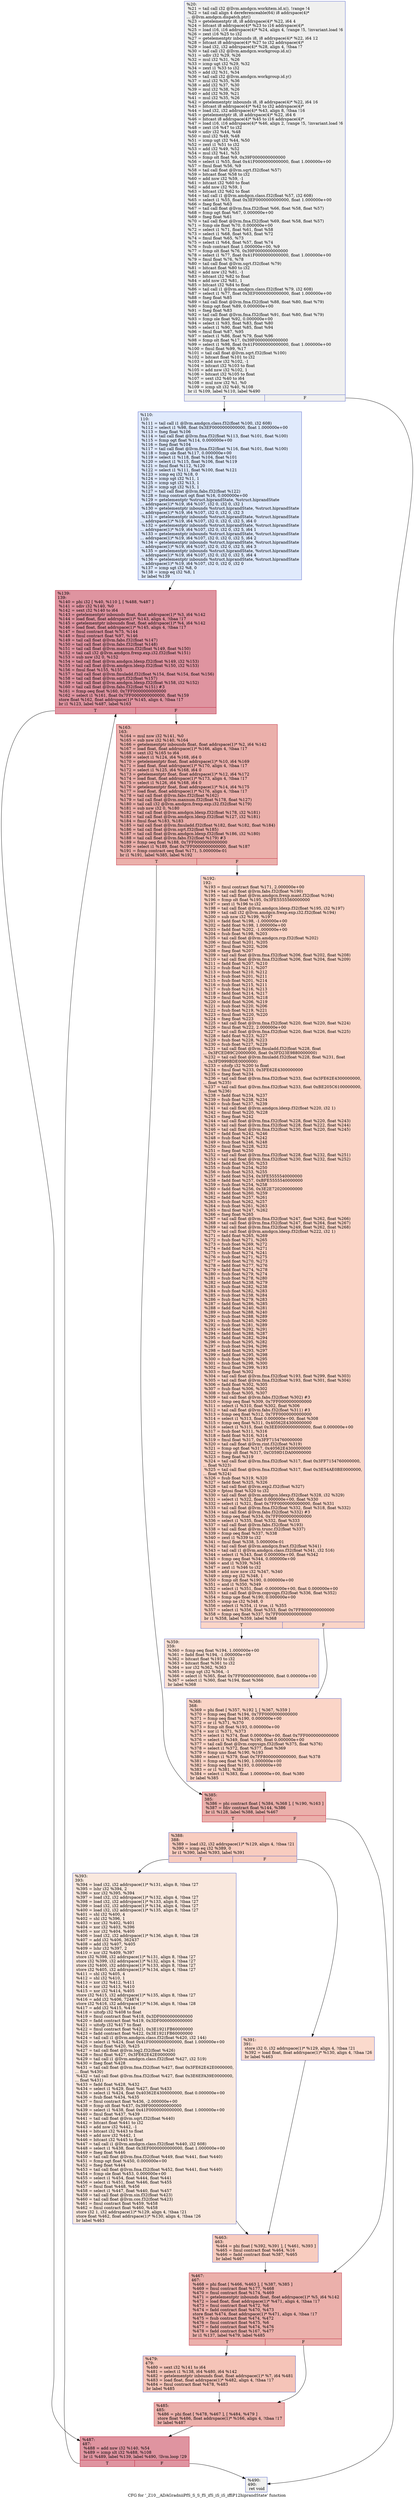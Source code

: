 digraph "CFG for '_Z10__ADAGradniiPfS_S_S_fS_ifS_iS_iS_iffiP12hiprandState' function" {
	label="CFG for '_Z10__ADAGradniiPfS_S_S_fS_ifS_iS_iS_iffiP12hiprandState' function";

	Node0x52861b0 [shape=record,color="#3d50c3ff", style=filled, fillcolor="#dedcdb70",label="{%20:\l  %21 = tail call i32 @llvm.amdgcn.workitem.id.x(), !range !4\l  %22 = tail call align 4 dereferenceable(64) i8 addrspace(4)*\l... @llvm.amdgcn.dispatch.ptr()\l  %23 = getelementptr i8, i8 addrspace(4)* %22, i64 4\l  %24 = bitcast i8 addrspace(4)* %23 to i16 addrspace(4)*\l  %25 = load i16, i16 addrspace(4)* %24, align 4, !range !5, !invariant.load !6\l  %26 = zext i16 %25 to i32\l  %27 = getelementptr inbounds i8, i8 addrspace(4)* %22, i64 12\l  %28 = bitcast i8 addrspace(4)* %27 to i32 addrspace(4)*\l  %29 = load i32, i32 addrspace(4)* %28, align 4, !tbaa !7\l  %30 = tail call i32 @llvm.amdgcn.workgroup.id.x()\l  %31 = udiv i32 %29, %26\l  %32 = mul i32 %31, %26\l  %33 = icmp ugt i32 %29, %32\l  %34 = zext i1 %33 to i32\l  %35 = add i32 %31, %34\l  %36 = tail call i32 @llvm.amdgcn.workgroup.id.y()\l  %37 = mul i32 %35, %36\l  %38 = add i32 %37, %30\l  %39 = mul i32 %38, %26\l  %40 = add i32 %39, %21\l  %41 = mul i32 %35, %26\l  %42 = getelementptr inbounds i8, i8 addrspace(4)* %22, i64 16\l  %43 = bitcast i8 addrspace(4)* %42 to i32 addrspace(4)*\l  %44 = load i32, i32 addrspace(4)* %43, align 8, !tbaa !16\l  %45 = getelementptr i8, i8 addrspace(4)* %22, i64 6\l  %46 = bitcast i8 addrspace(4)* %45 to i16 addrspace(4)*\l  %47 = load i16, i16 addrspace(4)* %46, align 2, !range !5, !invariant.load !6\l  %48 = zext i16 %47 to i32\l  %49 = udiv i32 %44, %48\l  %50 = mul i32 %49, %48\l  %51 = icmp ugt i32 %44, %50\l  %52 = zext i1 %51 to i32\l  %53 = add i32 %49, %52\l  %54 = mul i32 %41, %53\l  %55 = fcmp olt float %9, 0x39F0000000000000\l  %56 = select i1 %55, float 0x41F0000000000000, float 1.000000e+00\l  %57 = fmul float %56, %9\l  %58 = tail call float @llvm.sqrt.f32(float %57)\l  %59 = bitcast float %58 to i32\l  %60 = add nsw i32 %59, -1\l  %61 = bitcast i32 %60 to float\l  %62 = add nsw i32 %59, 1\l  %63 = bitcast i32 %62 to float\l  %64 = tail call i1 @llvm.amdgcn.class.f32(float %57, i32 608)\l  %65 = select i1 %55, float 0x3EF0000000000000, float 1.000000e+00\l  %66 = fneg float %63\l  %67 = tail call float @llvm.fma.f32(float %66, float %58, float %57)\l  %68 = fcmp ogt float %67, 0.000000e+00\l  %69 = fneg float %61\l  %70 = tail call float @llvm.fma.f32(float %69, float %58, float %57)\l  %71 = fcmp ole float %70, 0.000000e+00\l  %72 = select i1 %71, float %61, float %58\l  %73 = select i1 %68, float %63, float %72\l  %74 = fmul float %65, %73\l  %75 = select i1 %64, float %57, float %74\l  %76 = fsub contract float 1.000000e+00, %9\l  %77 = fcmp olt float %76, 0x39F0000000000000\l  %78 = select i1 %77, float 0x41F0000000000000, float 1.000000e+00\l  %79 = fmul float %76, %78\l  %80 = tail call float @llvm.sqrt.f32(float %79)\l  %81 = bitcast float %80 to i32\l  %82 = add nsw i32 %81, -1\l  %83 = bitcast i32 %82 to float\l  %84 = add nsw i32 %81, 1\l  %85 = bitcast i32 %84 to float\l  %86 = tail call i1 @llvm.amdgcn.class.f32(float %79, i32 608)\l  %87 = select i1 %77, float 0x3EF0000000000000, float 1.000000e+00\l  %88 = fneg float %85\l  %89 = tail call float @llvm.fma.f32(float %88, float %80, float %79)\l  %90 = fcmp ogt float %89, 0.000000e+00\l  %91 = fneg float %83\l  %92 = tail call float @llvm.fma.f32(float %91, float %80, float %79)\l  %93 = fcmp ole float %92, 0.000000e+00\l  %94 = select i1 %93, float %83, float %80\l  %95 = select i1 %90, float %85, float %94\l  %96 = fmul float %87, %95\l  %97 = select i1 %86, float %79, float %96\l  %98 = fcmp olt float %17, 0x39F0000000000000\l  %99 = select i1 %98, float 0x41F0000000000000, float 1.000000e+00\l  %100 = fmul float %99, %17\l  %101 = tail call float @llvm.sqrt.f32(float %100)\l  %102 = bitcast float %101 to i32\l  %103 = add nsw i32 %102, -1\l  %104 = bitcast i32 %103 to float\l  %105 = add nsw i32 %102, 1\l  %106 = bitcast i32 %105 to float\l  %107 = sext i32 %40 to i64\l  %108 = mul nsw i32 %1, %0\l  %109 = icmp slt i32 %40, %108\l  br i1 %109, label %110, label %490\l|{<s0>T|<s1>F}}"];
	Node0x52861b0:s0 -> Node0x528e340;
	Node0x52861b0:s1 -> Node0x528e390;
	Node0x528e340 [shape=record,color="#3d50c3ff", style=filled, fillcolor="#b9d0f970",label="{%110:\l110:                                              \l  %111 = tail call i1 @llvm.amdgcn.class.f32(float %100, i32 608)\l  %112 = select i1 %98, float 0x3EF0000000000000, float 1.000000e+00\l  %113 = fneg float %106\l  %114 = tail call float @llvm.fma.f32(float %113, float %101, float %100)\l  %115 = fcmp ogt float %114, 0.000000e+00\l  %116 = fneg float %104\l  %117 = tail call float @llvm.fma.f32(float %116, float %101, float %100)\l  %118 = fcmp ole float %117, 0.000000e+00\l  %119 = select i1 %118, float %104, float %101\l  %120 = select i1 %115, float %106, float %119\l  %121 = fmul float %112, %120\l  %122 = select i1 %111, float %100, float %121\l  %123 = icmp eq i32 %18, 0\l  %124 = icmp sgt i32 %11, 1\l  %125 = icmp sgt i32 %13, 1\l  %126 = icmp sgt i32 %15, 1\l  %127 = tail call float @llvm.fabs.f32(float %122)\l  %128 = fcmp contract ogt float %16, 0.000000e+00\l  %129 = getelementptr %struct.hiprandState, %struct.hiprandState\l... addrspace(1)* %19, i64 %107, i32 0, i32 0, i32 1\l  %130 = getelementptr inbounds %struct.hiprandState, %struct.hiprandState\l... addrspace(1)* %19, i64 %107, i32 0, i32 0, i32 3\l  %131 = getelementptr inbounds %struct.hiprandState, %struct.hiprandState\l... addrspace(1)* %19, i64 %107, i32 0, i32 0, i32 5, i64 0\l  %132 = getelementptr inbounds %struct.hiprandState, %struct.hiprandState\l... addrspace(1)* %19, i64 %107, i32 0, i32 0, i32 5, i64 1\l  %133 = getelementptr inbounds %struct.hiprandState, %struct.hiprandState\l... addrspace(1)* %19, i64 %107, i32 0, i32 0, i32 5, i64 2\l  %134 = getelementptr inbounds %struct.hiprandState, %struct.hiprandState\l... addrspace(1)* %19, i64 %107, i32 0, i32 0, i32 5, i64 3\l  %135 = getelementptr inbounds %struct.hiprandState, %struct.hiprandState\l... addrspace(1)* %19, i64 %107, i32 0, i32 0, i32 5, i64 4\l  %136 = getelementptr inbounds %struct.hiprandState, %struct.hiprandState\l... addrspace(1)* %19, i64 %107, i32 0, i32 0, i32 0\l  %137 = icmp sgt i32 %8, 0\l  %138 = icmp eq i32 %8, 1\l  br label %139\l}"];
	Node0x528e340 -> Node0x5290120;
	Node0x5290120 [shape=record,color="#b70d28ff", style=filled, fillcolor="#b70d2870",label="{%139:\l139:                                              \l  %140 = phi i32 [ %40, %110 ], [ %488, %487 ]\l  %141 = sdiv i32 %140, %0\l  %142 = sext i32 %140 to i64\l  %143 = getelementptr inbounds float, float addrspace(1)* %3, i64 %142\l  %144 = load float, float addrspace(1)* %143, align 4, !tbaa !17\l  %145 = getelementptr inbounds float, float addrspace(1)* %4, i64 %142\l  %146 = load float, float addrspace(1)* %145, align 4, !tbaa !17\l  %147 = fmul contract float %75, %144\l  %148 = fmul contract float %97, %146\l  %149 = tail call float @llvm.fabs.f32(float %147)\l  %150 = tail call float @llvm.fabs.f32(float %148)\l  %151 = tail call float @llvm.maxnum.f32(float %149, float %150)\l  %152 = tail call i32 @llvm.amdgcn.frexp.exp.i32.f32(float %151)\l  %153 = sub nsw i32 0, %152\l  %154 = tail call float @llvm.amdgcn.ldexp.f32(float %149, i32 %153)\l  %155 = tail call float @llvm.amdgcn.ldexp.f32(float %150, i32 %153)\l  %156 = fmul float %155, %155\l  %157 = tail call float @llvm.fmuladd.f32(float %154, float %154, float %156)\l  %158 = tail call float @llvm.sqrt.f32(float %157)\l  %159 = tail call float @llvm.amdgcn.ldexp.f32(float %158, i32 %152)\l  %160 = tail call float @llvm.fabs.f32(float %151) #3\l  %161 = fcmp oeq float %160, 0x7FF0000000000000\l  %162 = select i1 %161, float 0x7FF0000000000000, float %159\l  store float %162, float addrspace(1)* %145, align 4, !tbaa !17\l  br i1 %123, label %487, label %163\l|{<s0>T|<s1>F}}"];
	Node0x5290120:s0 -> Node0x5290250;
	Node0x5290120:s1 -> Node0x52921e0;
	Node0x52921e0 [shape=record,color="#b70d28ff", style=filled, fillcolor="#d24b4070",label="{%163:\l163:                                              \l  %164 = mul nsw i32 %141, %0\l  %165 = sub nsw i32 %140, %164\l  %166 = getelementptr inbounds float, float addrspace(1)* %2, i64 %142\l  %167 = load float, float addrspace(1)* %166, align 4, !tbaa !17\l  %168 = sext i32 %165 to i64\l  %169 = select i1 %124, i64 %168, i64 0\l  %170 = getelementptr float, float addrspace(1)* %10, i64 %169\l  %171 = load float, float addrspace(1)* %170, align 4, !tbaa !17\l  %172 = select i1 %125, i64 %168, i64 0\l  %173 = getelementptr float, float addrspace(1)* %12, i64 %172\l  %174 = load float, float addrspace(1)* %173, align 4, !tbaa !17\l  %175 = select i1 %126, i64 %168, i64 0\l  %176 = getelementptr float, float addrspace(1)* %14, i64 %175\l  %177 = load float, float addrspace(1)* %176, align 4, !tbaa !17\l  %178 = tail call float @llvm.fabs.f32(float %162)\l  %179 = tail call float @llvm.maxnum.f32(float %178, float %127)\l  %180 = tail call i32 @llvm.amdgcn.frexp.exp.i32.f32(float %179)\l  %181 = sub nsw i32 0, %180\l  %182 = tail call float @llvm.amdgcn.ldexp.f32(float %178, i32 %181)\l  %183 = tail call float @llvm.amdgcn.ldexp.f32(float %127, i32 %181)\l  %184 = fmul float %183, %183\l  %185 = tail call float @llvm.fmuladd.f32(float %182, float %182, float %184)\l  %186 = tail call float @llvm.sqrt.f32(float %185)\l  %187 = tail call float @llvm.amdgcn.ldexp.f32(float %186, i32 %180)\l  %188 = tail call float @llvm.fabs.f32(float %179) #3\l  %189 = fcmp oeq float %188, 0x7FF0000000000000\l  %190 = select i1 %189, float 0x7FF0000000000000, float %187\l  %191 = fcmp contract oeq float %171, 5.000000e-01\l  br i1 %191, label %385, label %192\l|{<s0>T|<s1>F}}"];
	Node0x52921e0:s0 -> Node0x5293780;
	Node0x52921e0:s1 -> Node0x52937d0;
	Node0x52937d0 [shape=record,color="#3d50c3ff", style=filled, fillcolor="#f5a08170",label="{%192:\l192:                                              \l  %193 = fmul contract float %171, 2.000000e+00\l  %194 = tail call float @llvm.fabs.f32(float %190)\l  %195 = tail call float @llvm.amdgcn.frexp.mant.f32(float %194)\l  %196 = fcmp olt float %195, 0x3FE5555560000000\l  %197 = zext i1 %196 to i32\l  %198 = tail call float @llvm.amdgcn.ldexp.f32(float %195, i32 %197)\l  %199 = tail call i32 @llvm.amdgcn.frexp.exp.i32.f32(float %194)\l  %200 = sub nsw i32 %199, %197\l  %201 = fadd float %198, -1.000000e+00\l  %202 = fadd float %198, 1.000000e+00\l  %203 = fadd float %202, -1.000000e+00\l  %204 = fsub float %198, %203\l  %205 = tail call float @llvm.amdgcn.rcp.f32(float %202)\l  %206 = fmul float %201, %205\l  %207 = fmul float %202, %206\l  %208 = fneg float %207\l  %209 = tail call float @llvm.fma.f32(float %206, float %202, float %208)\l  %210 = tail call float @llvm.fma.f32(float %206, float %204, float %209)\l  %211 = fadd float %207, %210\l  %212 = fsub float %211, %207\l  %213 = fsub float %210, %212\l  %214 = fsub float %201, %211\l  %215 = fsub float %201, %214\l  %216 = fsub float %215, %211\l  %217 = fsub float %216, %213\l  %218 = fadd float %214, %217\l  %219 = fmul float %205, %218\l  %220 = fadd float %206, %219\l  %221 = fsub float %220, %206\l  %222 = fsub float %219, %221\l  %223 = fmul float %220, %220\l  %224 = fneg float %223\l  %225 = tail call float @llvm.fma.f32(float %220, float %220, float %224)\l  %226 = fmul float %222, 2.000000e+00\l  %227 = tail call float @llvm.fma.f32(float %220, float %226, float %225)\l  %228 = fadd float %223, %227\l  %229 = fsub float %228, %223\l  %230 = fsub float %227, %229\l  %231 = tail call float @llvm.fmuladd.f32(float %228, float\l... 0x3FCED89C20000000, float 0x3FD23E9880000000)\l  %232 = tail call float @llvm.fmuladd.f32(float %228, float %231, float\l... 0x3FD999BDE0000000)\l  %233 = sitofp i32 %200 to float\l  %234 = fmul float %233, 0x3FE62E4300000000\l  %235 = fneg float %234\l  %236 = tail call float @llvm.fma.f32(float %233, float 0x3FE62E4300000000,\l... float %235)\l  %237 = tail call float @llvm.fma.f32(float %233, float 0xBE205C6100000000,\l... float %236)\l  %238 = fadd float %234, %237\l  %239 = fsub float %238, %234\l  %240 = fsub float %237, %239\l  %241 = tail call float @llvm.amdgcn.ldexp.f32(float %220, i32 1)\l  %242 = fmul float %220, %228\l  %243 = fneg float %242\l  %244 = tail call float @llvm.fma.f32(float %228, float %220, float %243)\l  %245 = tail call float @llvm.fma.f32(float %228, float %222, float %244)\l  %246 = tail call float @llvm.fma.f32(float %230, float %220, float %245)\l  %247 = fadd float %242, %246\l  %248 = fsub float %247, %242\l  %249 = fsub float %246, %248\l  %250 = fmul float %228, %232\l  %251 = fneg float %250\l  %252 = tail call float @llvm.fma.f32(float %228, float %232, float %251)\l  %253 = tail call float @llvm.fma.f32(float %230, float %232, float %252)\l  %254 = fadd float %250, %253\l  %255 = fsub float %254, %250\l  %256 = fsub float %253, %255\l  %257 = fadd float %254, 0x3FE5555540000000\l  %258 = fadd float %257, 0xBFE5555540000000\l  %259 = fsub float %254, %258\l  %260 = fadd float %256, 0x3E2E720200000000\l  %261 = fadd float %260, %259\l  %262 = fadd float %257, %261\l  %263 = fsub float %262, %257\l  %264 = fsub float %261, %263\l  %265 = fmul float %247, %262\l  %266 = fneg float %265\l  %267 = tail call float @llvm.fma.f32(float %247, float %262, float %266)\l  %268 = tail call float @llvm.fma.f32(float %247, float %264, float %267)\l  %269 = tail call float @llvm.fma.f32(float %249, float %262, float %268)\l  %270 = tail call float @llvm.amdgcn.ldexp.f32(float %222, i32 1)\l  %271 = fadd float %265, %269\l  %272 = fsub float %271, %265\l  %273 = fsub float %269, %272\l  %274 = fadd float %241, %271\l  %275 = fsub float %274, %241\l  %276 = fsub float %271, %275\l  %277 = fadd float %270, %273\l  %278 = fadd float %277, %276\l  %279 = fadd float %274, %278\l  %280 = fsub float %279, %274\l  %281 = fsub float %278, %280\l  %282 = fadd float %238, %279\l  %283 = fsub float %282, %238\l  %284 = fsub float %282, %283\l  %285 = fsub float %238, %284\l  %286 = fsub float %279, %283\l  %287 = fadd float %286, %285\l  %288 = fadd float %240, %281\l  %289 = fsub float %288, %240\l  %290 = fsub float %288, %289\l  %291 = fsub float %240, %290\l  %292 = fsub float %281, %289\l  %293 = fadd float %292, %291\l  %294 = fadd float %288, %287\l  %295 = fadd float %282, %294\l  %296 = fsub float %295, %282\l  %297 = fsub float %294, %296\l  %298 = fadd float %293, %297\l  %299 = fadd float %295, %298\l  %300 = fsub float %299, %295\l  %301 = fsub float %298, %300\l  %302 = fmul float %299, %193\l  %303 = fneg float %302\l  %304 = tail call float @llvm.fma.f32(float %193, float %299, float %303)\l  %305 = tail call float @llvm.fma.f32(float %193, float %301, float %304)\l  %306 = fadd float %302, %305\l  %307 = fsub float %306, %302\l  %308 = fsub float %305, %307\l  %309 = tail call float @llvm.fabs.f32(float %302) #3\l  %310 = fcmp oeq float %309, 0x7FF0000000000000\l  %311 = select i1 %310, float %302, float %306\l  %312 = tail call float @llvm.fabs.f32(float %311) #3\l  %313 = fcmp oeq float %312, 0x7FF0000000000000\l  %314 = select i1 %313, float 0.000000e+00, float %308\l  %315 = fcmp oeq float %311, 0x40562E4300000000\l  %316 = select i1 %315, float 0x3EE0000000000000, float 0.000000e+00\l  %317 = fsub float %311, %316\l  %318 = fadd float %316, %314\l  %319 = fmul float %317, 0x3FF7154760000000\l  %320 = tail call float @llvm.rint.f32(float %319)\l  %321 = fcmp ogt float %317, 0x40562E4300000000\l  %322 = fcmp olt float %317, 0xC059D1DA00000000\l  %323 = fneg float %319\l  %324 = tail call float @llvm.fma.f32(float %317, float 0x3FF7154760000000,\l... float %323)\l  %325 = tail call float @llvm.fma.f32(float %317, float 0x3E54AE0BE0000000,\l... float %324)\l  %326 = fsub float %319, %320\l  %327 = fadd float %325, %326\l  %328 = tail call float @llvm.exp2.f32(float %327)\l  %329 = fptosi float %320 to i32\l  %330 = tail call float @llvm.amdgcn.ldexp.f32(float %328, i32 %329)\l  %331 = select i1 %322, float 0.000000e+00, float %330\l  %332 = select i1 %321, float 0x7FF0000000000000, float %331\l  %333 = tail call float @llvm.fma.f32(float %332, float %318, float %332)\l  %334 = tail call float @llvm.fabs.f32(float %332) #3\l  %335 = fcmp oeq float %334, 0x7FF0000000000000\l  %336 = select i1 %335, float %332, float %333\l  %337 = tail call float @llvm.fabs.f32(float %193)\l  %338 = tail call float @llvm.trunc.f32(float %337)\l  %339 = fcmp oeq float %337, %338\l  %340 = zext i1 %339 to i32\l  %341 = fmul float %338, 5.000000e-01\l  %342 = tail call float @llvm.amdgcn.fract.f32(float %341)\l  %343 = tail call i1 @llvm.amdgcn.class.f32(float %341, i32 516)\l  %344 = select i1 %343, float 0.000000e+00, float %342\l  %345 = fcmp oeq float %344, 0.000000e+00\l  %346 = and i1 %339, %345\l  %347 = zext i1 %346 to i32\l  %348 = add nuw nsw i32 %347, %340\l  %349 = icmp eq i32 %348, 1\l  %350 = fcmp olt float %190, 0.000000e+00\l  %351 = and i1 %350, %349\l  %352 = select i1 %351, float -0.000000e+00, float 0.000000e+00\l  %353 = tail call float @llvm.copysign.f32(float %336, float %352)\l  %354 = fcmp uge float %190, 0.000000e+00\l  %355 = icmp ne i32 %348, 0\l  %356 = select i1 %354, i1 true, i1 %355\l  %357 = select i1 %356, float %353, float 0x7FF8000000000000\l  %358 = fcmp oeq float %337, 0x7FF0000000000000\l  br i1 %358, label %359, label %368\l|{<s0>T|<s1>F}}"];
	Node0x52937d0:s0 -> Node0x529c010;
	Node0x52937d0:s1 -> Node0x529c0a0;
	Node0x529c010 [shape=record,color="#3d50c3ff", style=filled, fillcolor="#f7bca170",label="{%359:\l359:                                              \l  %360 = fcmp oeq float %194, 1.000000e+00\l  %361 = fadd float %194, -1.000000e+00\l  %362 = bitcast float %193 to i32\l  %363 = bitcast float %361 to i32\l  %364 = xor i32 %362, %363\l  %365 = icmp sgt i32 %364, -1\l  %366 = select i1 %365, float 0x7FF0000000000000, float 0.000000e+00\l  %367 = select i1 %360, float %194, float %366\l  br label %368\l}"];
	Node0x529c010 -> Node0x529c0a0;
	Node0x529c0a0 [shape=record,color="#3d50c3ff", style=filled, fillcolor="#f5a08170",label="{%368:\l368:                                              \l  %369 = phi float [ %357, %192 ], [ %367, %359 ]\l  %370 = fcmp oeq float %194, 0x7FF0000000000000\l  %371 = fcmp oeq float %190, 0.000000e+00\l  %372 = or i1 %371, %370\l  %373 = fcmp olt float %193, 0.000000e+00\l  %374 = xor i1 %371, %373\l  %375 = select i1 %374, float 0.000000e+00, float 0x7FF0000000000000\l  %376 = select i1 %349, float %190, float 0.000000e+00\l  %377 = tail call float @llvm.copysign.f32(float %375, float %376)\l  %378 = select i1 %372, float %377, float %369\l  %379 = fcmp uno float %190, %193\l  %380 = select i1 %379, float 0x7FF8000000000000, float %378\l  %381 = fcmp oeq float %190, 1.000000e+00\l  %382 = fcmp oeq float %193, 0.000000e+00\l  %383 = or i1 %381, %382\l  %384 = select i1 %383, float 1.000000e+00, float %380\l  br label %385\l}"];
	Node0x529c0a0 -> Node0x5293780;
	Node0x5293780 [shape=record,color="#b70d28ff", style=filled, fillcolor="#d24b4070",label="{%385:\l385:                                              \l  %386 = phi contract float [ %384, %368 ], [ %190, %163 ]\l  %387 = fdiv contract float %144, %386\l  br i1 %128, label %388, label %467\l|{<s0>T|<s1>F}}"];
	Node0x5293780:s0 -> Node0x529d2c0;
	Node0x5293780:s1 -> Node0x529d310;
	Node0x529d2c0 [shape=record,color="#3d50c3ff", style=filled, fillcolor="#f08b6e70",label="{%388:\l388:                                              \l  %389 = load i32, i32 addrspace(1)* %129, align 4, !tbaa !21\l  %390 = icmp eq i32 %389, 0\l  br i1 %390, label %393, label %391\l|{<s0>T|<s1>F}}"];
	Node0x529d2c0:s0 -> Node0x529d640;
	Node0x529d2c0:s1 -> Node0x529d6d0;
	Node0x529d6d0 [shape=record,color="#3d50c3ff", style=filled, fillcolor="#f7ac8e70",label="{%391:\l391:                                              \l  store i32 0, i32 addrspace(1)* %129, align 4, !tbaa !21\l  %392 = load float, float addrspace(1)* %130, align 4, !tbaa !26\l  br label %463\l}"];
	Node0x529d6d0 -> Node0x529e020;
	Node0x529d640 [shape=record,color="#3d50c3ff", style=filled, fillcolor="#f2cab570",label="{%393:\l393:                                              \l  %394 = load i32, i32 addrspace(1)* %131, align 8, !tbaa !27\l  %395 = lshr i32 %394, 2\l  %396 = xor i32 %395, %394\l  %397 = load i32, i32 addrspace(1)* %132, align 4, !tbaa !27\l  %398 = load i32, i32 addrspace(1)* %133, align 8, !tbaa !27\l  %399 = load i32, i32 addrspace(1)* %134, align 4, !tbaa !27\l  %400 = load i32, i32 addrspace(1)* %135, align 8, !tbaa !27\l  %401 = shl i32 %400, 4\l  %402 = shl i32 %396, 1\l  %403 = xor i32 %402, %401\l  %404 = xor i32 %403, %396\l  %405 = xor i32 %404, %400\l  %406 = load i32, i32 addrspace(1)* %136, align 8, !tbaa !28\l  %407 = add i32 %406, 362437\l  %408 = add i32 %407, %405\l  %409 = lshr i32 %397, 2\l  %410 = xor i32 %409, %397\l  store i32 %398, i32 addrspace(1)* %131, align 8, !tbaa !27\l  store i32 %399, i32 addrspace(1)* %132, align 4, !tbaa !27\l  store i32 %400, i32 addrspace(1)* %133, align 8, !tbaa !27\l  store i32 %405, i32 addrspace(1)* %134, align 4, !tbaa !27\l  %411 = shl i32 %405, 4\l  %412 = shl i32 %410, 1\l  %413 = xor i32 %412, %411\l  %414 = xor i32 %413, %410\l  %415 = xor i32 %414, %405\l  store i32 %415, i32 addrspace(1)* %135, align 8, !tbaa !27\l  %416 = add i32 %406, 724874\l  store i32 %416, i32 addrspace(1)* %136, align 8, !tbaa !28\l  %417 = add i32 %415, %416\l  %418 = uitofp i32 %408 to float\l  %419 = fmul contract float %418, 0x3DF0000000000000\l  %420 = fadd contract float %419, 0x3DF0000000000000\l  %421 = uitofp i32 %417 to float\l  %422 = fmul contract float %421, 0x3E1921FB60000000\l  %423 = fadd contract float %422, 0x3E1921FB60000000\l  %424 = tail call i1 @llvm.amdgcn.class.f32(float %420, i32 144)\l  %425 = select i1 %424, float 0x41F0000000000000, float 1.000000e+00\l  %426 = fmul float %420, %425\l  %427 = tail call float @llvm.log2.f32(float %426)\l  %428 = fmul float %427, 0x3FE62E42E0000000\l  %429 = tail call i1 @llvm.amdgcn.class.f32(float %427, i32 519)\l  %430 = fneg float %428\l  %431 = tail call float @llvm.fma.f32(float %427, float 0x3FE62E42E0000000,\l... float %430)\l  %432 = tail call float @llvm.fma.f32(float %427, float 0x3E6EFA39E0000000,\l... float %431)\l  %433 = fadd float %428, %432\l  %434 = select i1 %429, float %427, float %433\l  %435 = select i1 %424, float 0x40362E4300000000, float 0.000000e+00\l  %436 = fsub float %434, %435\l  %437 = fmul contract float %436, -2.000000e+00\l  %438 = fcmp olt float %437, 0x39F0000000000000\l  %439 = select i1 %438, float 0x41F0000000000000, float 1.000000e+00\l  %440 = fmul float %437, %439\l  %441 = tail call float @llvm.sqrt.f32(float %440)\l  %442 = bitcast float %441 to i32\l  %443 = add nsw i32 %442, -1\l  %444 = bitcast i32 %443 to float\l  %445 = add nsw i32 %442, 1\l  %446 = bitcast i32 %445 to float\l  %447 = tail call i1 @llvm.amdgcn.class.f32(float %440, i32 608)\l  %448 = select i1 %438, float 0x3EF0000000000000, float 1.000000e+00\l  %449 = fneg float %446\l  %450 = tail call float @llvm.fma.f32(float %449, float %441, float %440)\l  %451 = fcmp ogt float %450, 0.000000e+00\l  %452 = fneg float %444\l  %453 = tail call float @llvm.fma.f32(float %452, float %441, float %440)\l  %454 = fcmp ole float %453, 0.000000e+00\l  %455 = select i1 %454, float %444, float %441\l  %456 = select i1 %451, float %446, float %455\l  %457 = fmul float %448, %456\l  %458 = select i1 %447, float %440, float %457\l  %459 = tail call float @llvm.sin.f32(float %423)\l  %460 = tail call float @llvm.cos.f32(float %423)\l  %461 = fmul contract float %459, %458\l  %462 = fmul contract float %460, %458\l  store i32 1, i32 addrspace(1)* %129, align 4, !tbaa !21\l  store float %462, float addrspace(1)* %130, align 4, !tbaa !26\l  br label %463\l}"];
	Node0x529d640 -> Node0x529e020;
	Node0x529e020 [shape=record,color="#3d50c3ff", style=filled, fillcolor="#f08b6e70",label="{%463:\l463:                                              \l  %464 = phi float [ %392, %391 ], [ %461, %393 ]\l  %465 = fmul contract float %464, %16\l  %466 = fadd contract float %387, %465\l  br label %467\l}"];
	Node0x529e020 -> Node0x529d310;
	Node0x529d310 [shape=record,color="#b70d28ff", style=filled, fillcolor="#d24b4070",label="{%467:\l467:                                              \l  %468 = phi float [ %466, %463 ], [ %387, %385 ]\l  %469 = fmul contract float %177, %468\l  %470 = fmul contract float %174, %469\l  %471 = getelementptr inbounds float, float addrspace(1)* %5, i64 %142\l  %472 = load float, float addrspace(1)* %471, align 4, !tbaa !17\l  %473 = fmul contract float %472, %6\l  %474 = fadd contract float %470, %473\l  store float %474, float addrspace(1)* %471, align 4, !tbaa !17\l  %475 = fsub contract float %474, %472\l  %476 = fmul contract float %475, %6\l  %477 = fadd contract float %474, %476\l  %478 = fadd contract float %167, %477\l  br i1 %137, label %479, label %485\l|{<s0>T|<s1>F}}"];
	Node0x529d310:s0 -> Node0x52a3570;
	Node0x529d310:s1 -> Node0x52a35c0;
	Node0x52a3570 [shape=record,color="#3d50c3ff", style=filled, fillcolor="#e97a5f70",label="{%479:\l479:                                              \l  %480 = sext i32 %141 to i64\l  %481 = select i1 %138, i64 %480, i64 %142\l  %482 = getelementptr inbounds float, float addrspace(1)* %7, i64 %481\l  %483 = load float, float addrspace(1)* %482, align 4, !tbaa !17\l  %484 = fmul contract float %478, %483\l  br label %485\l}"];
	Node0x52a3570 -> Node0x52a35c0;
	Node0x52a35c0 [shape=record,color="#b70d28ff", style=filled, fillcolor="#d24b4070",label="{%485:\l485:                                              \l  %486 = phi float [ %478, %467 ], [ %484, %479 ]\l  store float %486, float addrspace(1)* %166, align 4, !tbaa !17\l  br label %487\l}"];
	Node0x52a35c0 -> Node0x5290250;
	Node0x5290250 [shape=record,color="#b70d28ff", style=filled, fillcolor="#b70d2870",label="{%487:\l487:                                              \l  %488 = add nsw i32 %140, %54\l  %489 = icmp slt i32 %488, %108\l  br i1 %489, label %139, label %490, !llvm.loop !29\l|{<s0>T|<s1>F}}"];
	Node0x5290250:s0 -> Node0x5290120;
	Node0x5290250:s1 -> Node0x528e390;
	Node0x528e390 [shape=record,color="#3d50c3ff", style=filled, fillcolor="#dedcdb70",label="{%490:\l490:                                              \l  ret void\l}"];
}
